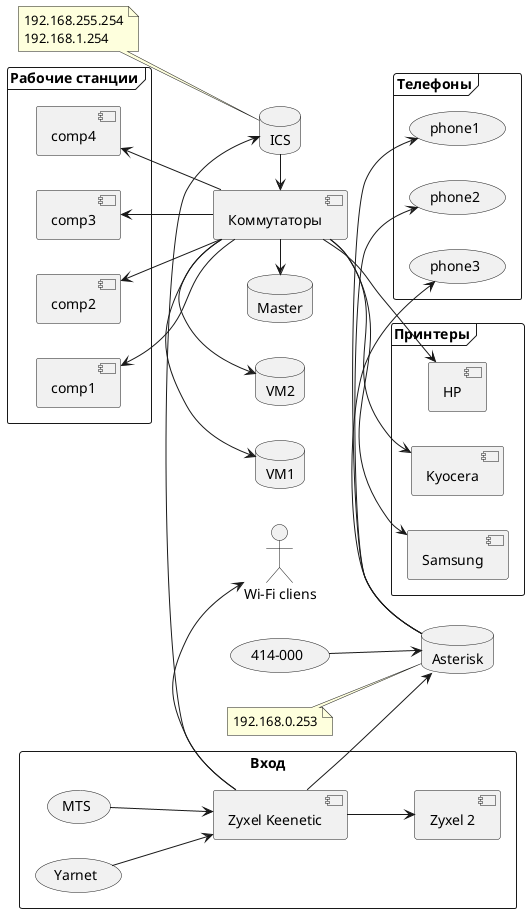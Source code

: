 @startuml
left to right direction

actor "Wi-Fi cliens" as wifi

rectangle "Вход" {
  component "Zyxel Keenetic" as Zyxel
  (MTS) -down-> [Zyxel]
  (Yarnet) -down-> [Zyxel]
  [Zyxel] -down-> [Zyxel 2]
}
[Zyxel] -> wifi

database "ICS" as ICS {

}
note left of ICS
  192.168.255.254
  192.168.1.254
end note
[Zyxel] -> ICS

database Asterisk {

}

[Zyxel] --> Asterisk
(414-000) --> Asterisk

note left of Asterisk
192.168.0.253
end note

frame "Телефоны" {
  Asterisk -> (phone1)
  Asterisk -> (phone2)
  Asterisk -> (phone3)
}


ICS -> [Коммутаторы]
database VM1 {

}

database VM2 {

}

database Master {

}

[Коммутаторы] -right-> VM1
[Коммутаторы] -right-> VM2
[Коммутаторы] -right-> Master

frame "Рабочие станции" {
  [Коммутаторы] -up-> [comp1]
  [Коммутаторы] -up-> [comp2]
  [Коммутаторы] -up-> [comp3]
  [Коммутаторы] -up-> [comp4]
}

frame "Принтеры" {
  [Коммутаторы] --> [HP]
  [Коммутаторы] --> [Kyocera]
  [Коммутаторы] --> [Samsung]
}
@enduml
